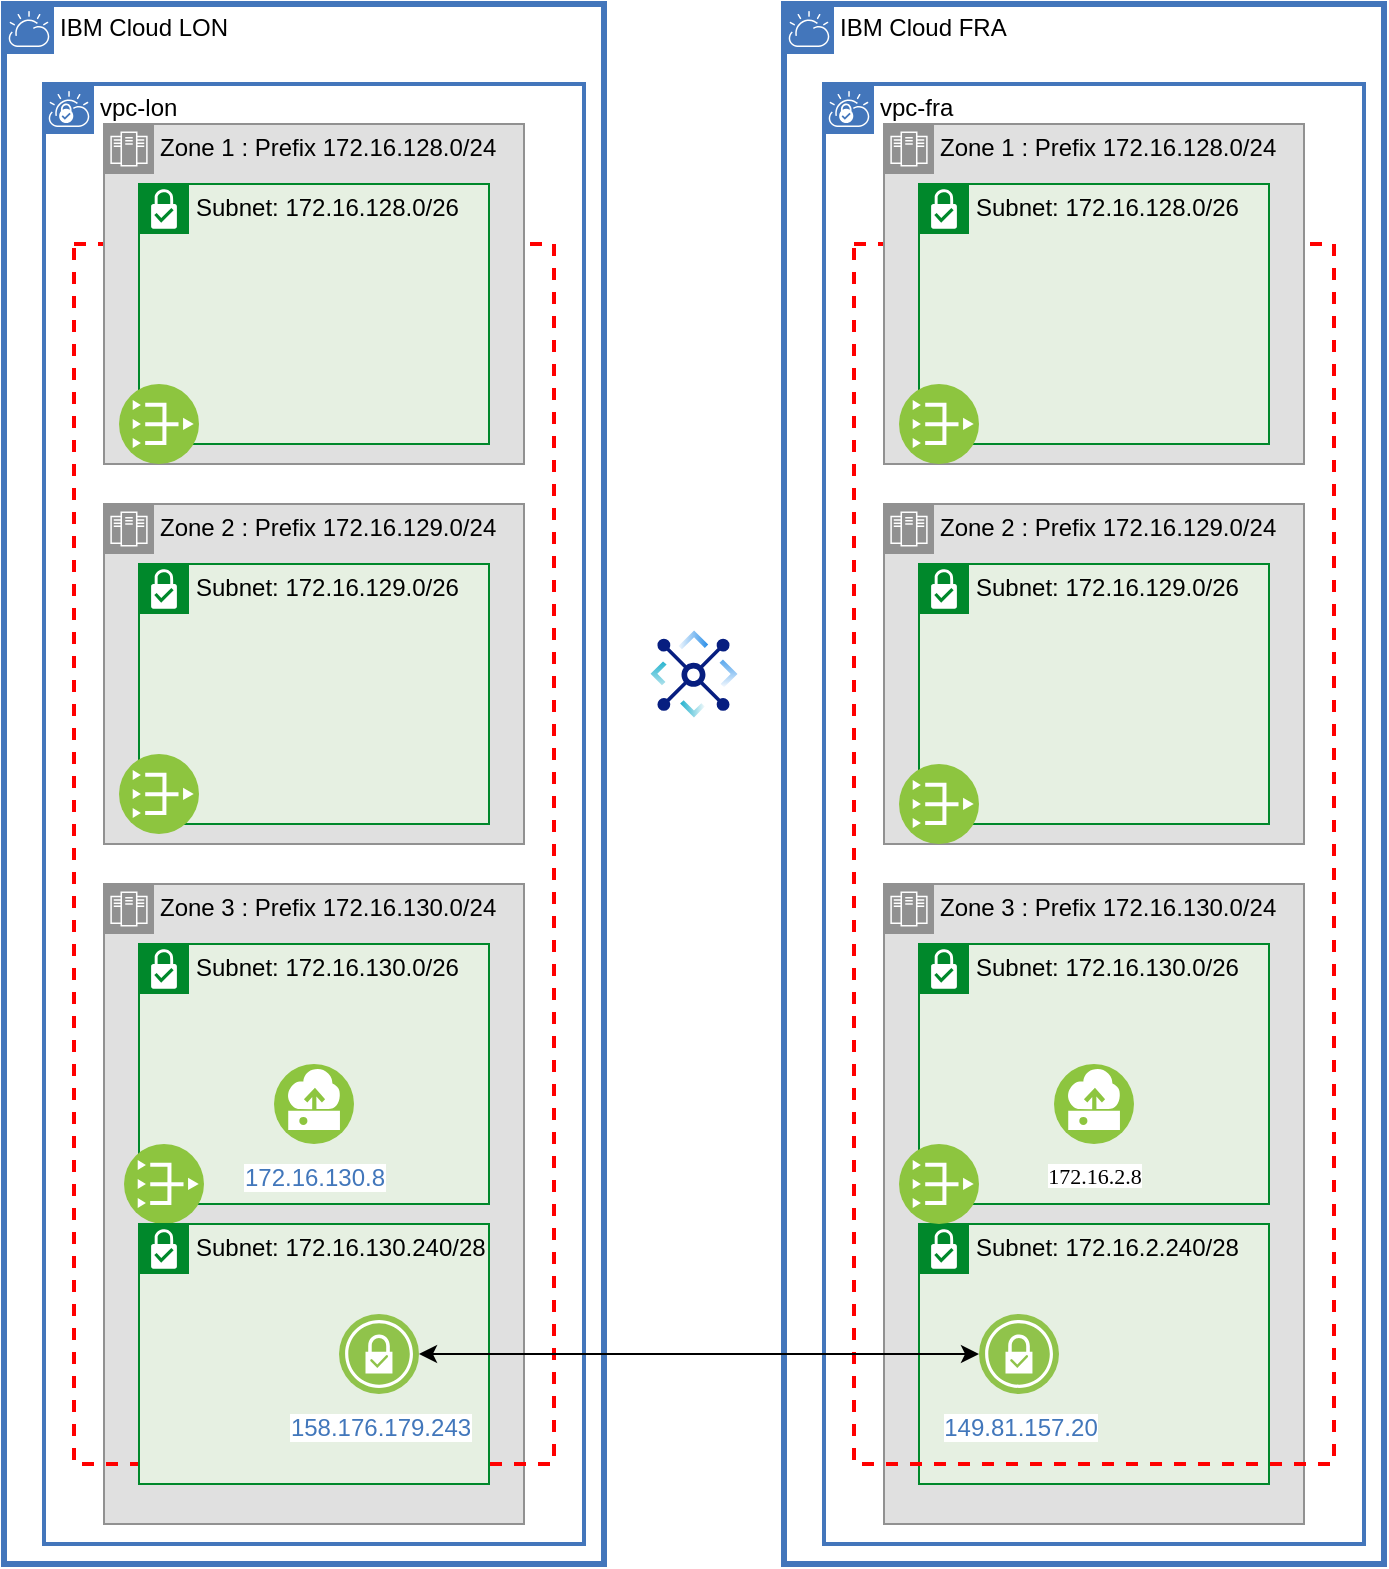 <mxfile version="13.7.3" type="device"><diagram id="C5RBs43oDa-KdzZeNtuy" name="Page-1"><mxGraphModel dx="1346" dy="769" grid="1" gridSize="10" guides="1" tooltips="1" connect="1" arrows="1" fold="1" page="1" pageScale="1" pageWidth="827" pageHeight="1169" math="0" shadow="0"><root><mxCell id="WIyWlLk6GJQsqaUBKTNV-0"/><mxCell id="WIyWlLk6GJQsqaUBKTNV-1" parent="WIyWlLk6GJQsqaUBKTNV-0"/><mxCell id="W1xzhbes7EURfECaBqBl-0" value="IBM Cloud LON" style="shape=mxgraph.ibm.box;prType=cloud;fontStyle=0;verticalAlign=top;align=left;spacingLeft=32;spacingTop=4;fillColor=none;rounded=0;whiteSpace=wrap;html=1;strokeColor=#4376BB;strokeWidth=3;dashed=0;container=1;spacing=-4;collapsible=0;expand=0;recursiveResize=0;" vertex="1" parent="WIyWlLk6GJQsqaUBKTNV-1"><mxGeometry x="50" y="10" width="300" height="780" as="geometry"/></mxCell><mxCell id="W1xzhbes7EURfECaBqBl-12" value="vpc-lon" style="shape=mxgraph.ibm.box;prType=vpc;fontStyle=0;verticalAlign=top;align=left;spacingLeft=32;spacingTop=4;fillColor=none;rounded=0;whiteSpace=wrap;html=1;strokeColor=#4376BB;strokeWidth=2;dashed=0;container=1;spacing=-4;collapsible=0;expand=0;recursiveResize=0;" vertex="1" parent="W1xzhbes7EURfECaBqBl-0"><mxGeometry x="20" y="40" width="270" height="730" as="geometry"/></mxCell><mxCell id="W1xzhbes7EURfECaBqBl-4" value="Zone 3 : Prefix 172.16.130.0/24" style="shape=mxgraph.ibm.box;prType=zone;fontStyle=0;verticalAlign=top;align=left;spacingLeft=32;spacingTop=4;fillColor=#E0E0E0;rounded=0;whiteSpace=wrap;html=1;strokeColor=#919191;strokeWidth=1;dashed=0;container=1;spacing=-4;collapsible=0;expand=0;recursiveResize=0;" vertex="1" parent="W1xzhbes7EURfECaBqBl-12"><mxGeometry x="30" y="400" width="210" height="320" as="geometry"/></mxCell><mxCell id="W1xzhbes7EURfECaBqBl-6" value="Subnet: 172.16.130.0/26" style="shape=mxgraph.ibm.box;prType=subnet;fontStyle=0;verticalAlign=top;align=left;spacingLeft=32;spacingTop=4;fillColor=#E6F0E2;rounded=0;whiteSpace=wrap;html=1;strokeColor=#00882B;strokeWidth=1;dashed=0;container=1;spacing=-4;collapsible=0;expand=0;recursiveResize=0;" vertex="1" parent="W1xzhbes7EURfECaBqBl-4"><mxGeometry x="17.5" y="30" width="175" height="130" as="geometry"/></mxCell><mxCell id="W1xzhbes7EURfECaBqBl-9" value="Security Group : lon-def-sg" style="fontStyle=0;verticalAlign=top;align=center;spacingTop=-2;fillColor=none;rounded=0;whiteSpace=wrap;html=1;strokeColor=#FF0000;strokeWidth=2;dashed=1;container=1;collapsible=0;expand=0;recursiveResize=0;" vertex="1" parent="W1xzhbes7EURfECaBqBl-6"><mxGeometry x="-32.5" y="-350" width="240" height="610" as="geometry"/></mxCell><mxCell id="W1xzhbes7EURfECaBqBl-10" value="172.16.130.8" style="aspect=fixed;perimeter=ellipsePerimeter;html=1;align=center;shadow=0;dashed=0;fontColor=#4277BB;labelBackgroundColor=#ffffff;fontSize=12;spacingTop=3;image;image=img/lib/ibm/vpc/Instance.svg;" vertex="1" parent="W1xzhbes7EURfECaBqBl-9"><mxGeometry x="100" y="410" width="40" height="40" as="geometry"/></mxCell><UserObject label="172.16.130.8" link="172.16.130.8" id="W1xzhbes7EURfECaBqBl-61"><mxCell style="text;whiteSpace=wrap;html=1;" vertex="1" parent="W1xzhbes7EURfECaBqBl-9"><mxGeometry x="55" y="20" width="100" height="30" as="geometry"/></mxCell></UserObject><mxCell id="W1xzhbes7EURfECaBqBl-81" value="" style="aspect=fixed;perimeter=ellipsePerimeter;html=1;align=center;shadow=0;dashed=0;fontColor=#4277BB;labelBackgroundColor=#ffffff;fontSize=12;spacingTop=3;image;image=img/lib/ibm/vpc/PublicGateway.svg;" vertex="1" parent="W1xzhbes7EURfECaBqBl-9"><mxGeometry x="25" y="450" width="40" height="40" as="geometry"/></mxCell><mxCell id="W1xzhbes7EURfECaBqBl-64" value="Subnet: 172.16.130.240/28" style="shape=mxgraph.ibm.box;prType=subnet;fontStyle=0;verticalAlign=top;align=left;spacingLeft=32;spacingTop=4;fillColor=#E6F0E2;rounded=0;whiteSpace=wrap;html=1;strokeColor=#00882B;strokeWidth=1;dashed=0;container=1;spacing=-4;collapsible=0;expand=0;recursiveResize=0;" vertex="1" parent="W1xzhbes7EURfECaBqBl-4"><mxGeometry x="17.5" y="170" width="175" height="130" as="geometry"/></mxCell><mxCell id="W1xzhbes7EURfECaBqBl-68" value="158.176.179.243" style="aspect=fixed;perimeter=ellipsePerimeter;html=1;align=center;shadow=0;dashed=0;fontColor=#4277BB;labelBackgroundColor=#ffffff;fontSize=12;spacingTop=3;image;image=img/lib/ibm/vpc/VPNGateway.svg;" vertex="1" parent="W1xzhbes7EURfECaBqBl-64"><mxGeometry x="100" y="45" width="40" height="40" as="geometry"/></mxCell><mxCell id="W1xzhbes7EURfECaBqBl-79" style="edgeStyle=none;rounded=0;orthogonalLoop=1;jettySize=auto;html=1;exitX=0.5;exitY=0;exitDx=0;exitDy=0;" edge="1" parent="W1xzhbes7EURfECaBqBl-4"><mxGeometry relative="1" as="geometry"><mxPoint x="160" y="130" as="sourcePoint"/><mxPoint x="160" y="130" as="targetPoint"/></mxGeometry></mxCell><mxCell id="W1xzhbes7EURfECaBqBl-25" value="Zone 1 : Prefix 172.16.128.0/24" style="shape=mxgraph.ibm.box;prType=zone;fontStyle=0;verticalAlign=top;align=left;spacingLeft=32;spacingTop=4;fillColor=#E0E0E0;rounded=0;whiteSpace=wrap;html=1;strokeColor=#919191;strokeWidth=1;dashed=0;container=1;spacing=-4;collapsible=0;expand=0;recursiveResize=0;" vertex="1" parent="W1xzhbes7EURfECaBqBl-12"><mxGeometry x="30" y="20" width="210" height="170" as="geometry"/></mxCell><mxCell id="W1xzhbes7EURfECaBqBl-26" value="Subnet: 172.16.128.0/26" style="shape=mxgraph.ibm.box;prType=subnet;fontStyle=0;verticalAlign=top;align=left;spacingLeft=32;spacingTop=4;fillColor=#E6F0E2;rounded=0;whiteSpace=wrap;html=1;strokeColor=#00882B;strokeWidth=1;dashed=0;container=1;spacing=-4;collapsible=0;expand=0;recursiveResize=0;" vertex="1" parent="W1xzhbes7EURfECaBqBl-25"><mxGeometry x="17.5" y="30" width="175" height="130" as="geometry"/></mxCell><mxCell id="W1xzhbes7EURfECaBqBl-78" value="" style="aspect=fixed;perimeter=ellipsePerimeter;html=1;align=center;shadow=0;dashed=0;fontColor=#4277BB;labelBackgroundColor=#ffffff;fontSize=12;spacingTop=3;image;image=img/lib/ibm/vpc/PublicGateway.svg;" vertex="1" parent="W1xzhbes7EURfECaBqBl-26"><mxGeometry x="-10" y="100" width="40" height="40" as="geometry"/></mxCell><mxCell id="W1xzhbes7EURfECaBqBl-18" value="Zone 2 : Prefix 172.16.129.0/24" style="shape=mxgraph.ibm.box;prType=zone;fontStyle=0;verticalAlign=top;align=left;spacingLeft=32;spacingTop=4;fillColor=#E0E0E0;rounded=0;whiteSpace=wrap;html=1;strokeColor=#919191;strokeWidth=1;dashed=0;container=1;spacing=-4;collapsible=0;expand=0;recursiveResize=0;" vertex="1" parent="W1xzhbes7EURfECaBqBl-12"><mxGeometry x="30" y="210" width="210" height="170" as="geometry"/></mxCell><mxCell id="W1xzhbes7EURfECaBqBl-19" value="Subnet: 172.16.129.0/26" style="shape=mxgraph.ibm.box;prType=subnet;fontStyle=0;verticalAlign=top;align=left;spacingLeft=32;spacingTop=4;fillColor=#E6F0E2;rounded=0;whiteSpace=wrap;html=1;strokeColor=#00882B;strokeWidth=1;dashed=0;container=1;spacing=-4;collapsible=0;expand=0;recursiveResize=0;" vertex="1" parent="W1xzhbes7EURfECaBqBl-18"><mxGeometry x="17.5" y="30" width="175" height="130" as="geometry"/></mxCell><mxCell id="W1xzhbes7EURfECaBqBl-77" value="" style="aspect=fixed;perimeter=ellipsePerimeter;html=1;align=center;shadow=0;dashed=0;fontColor=#4277BB;labelBackgroundColor=#ffffff;fontSize=12;spacingTop=3;image;image=img/lib/ibm/vpc/PublicGateway.svg;" vertex="1" parent="W1xzhbes7EURfECaBqBl-19"><mxGeometry x="-10" y="95" width="40" height="40" as="geometry"/></mxCell><mxCell id="W1xzhbes7EURfECaBqBl-32" value="IBM Cloud FRA" style="shape=mxgraph.ibm.box;prType=cloud;fontStyle=0;verticalAlign=top;align=left;spacingLeft=32;spacingTop=4;fillColor=none;rounded=0;whiteSpace=wrap;html=1;strokeColor=#4376BB;strokeWidth=3;dashed=0;container=1;spacing=-4;collapsible=0;expand=0;recursiveResize=0;" vertex="1" parent="WIyWlLk6GJQsqaUBKTNV-1"><mxGeometry x="440" y="10" width="300" height="780" as="geometry"/></mxCell><mxCell id="W1xzhbes7EURfECaBqBl-33" value="vpc-fra" style="shape=mxgraph.ibm.box;prType=vpc;fontStyle=0;verticalAlign=top;align=left;spacingLeft=32;spacingTop=4;fillColor=none;rounded=0;whiteSpace=wrap;html=1;strokeColor=#4376BB;strokeWidth=2;dashed=0;container=1;spacing=-4;collapsible=0;expand=0;recursiveResize=0;" vertex="1" parent="W1xzhbes7EURfECaBqBl-32"><mxGeometry x="20" y="40" width="270" height="730" as="geometry"/></mxCell><mxCell id="W1xzhbes7EURfECaBqBl-34" value="Zone 3 : Prefix 172.16.130.0/24" style="shape=mxgraph.ibm.box;prType=zone;fontStyle=0;verticalAlign=top;align=left;spacingLeft=32;spacingTop=4;fillColor=#E0E0E0;rounded=0;whiteSpace=wrap;html=1;strokeColor=#919191;strokeWidth=1;dashed=0;container=1;spacing=-4;collapsible=0;expand=0;recursiveResize=0;" vertex="1" parent="W1xzhbes7EURfECaBqBl-33"><mxGeometry x="30" y="400" width="210" height="320" as="geometry"/></mxCell><mxCell id="W1xzhbes7EURfECaBqBl-71" value="Subnet: 172.16.2.240/28" style="shape=mxgraph.ibm.box;prType=subnet;fontStyle=0;verticalAlign=top;align=left;spacingLeft=32;spacingTop=4;fillColor=#E6F0E2;rounded=0;whiteSpace=wrap;html=1;strokeColor=#00882B;strokeWidth=1;dashed=0;container=1;spacing=-4;collapsible=0;expand=0;recursiveResize=0;" vertex="1" parent="W1xzhbes7EURfECaBqBl-34"><mxGeometry x="17.5" y="170" width="175" height="130" as="geometry"/></mxCell><mxCell id="W1xzhbes7EURfECaBqBl-39" value="149.81.157.20" style="aspect=fixed;perimeter=ellipsePerimeter;html=1;align=center;shadow=0;dashed=0;fontColor=#4277BB;labelBackgroundColor=#ffffff;fontSize=12;spacingTop=3;image;image=img/lib/ibm/vpc/VPNGateway.svg;" vertex="1" parent="W1xzhbes7EURfECaBqBl-71"><mxGeometry x="30" y="45" width="40" height="40" as="geometry"/></mxCell><mxCell id="W1xzhbes7EURfECaBqBl-35" value="Subnet: 172.16.130.0/26" style="shape=mxgraph.ibm.box;prType=subnet;fontStyle=0;verticalAlign=top;align=left;spacingLeft=32;spacingTop=4;fillColor=#E6F0E2;rounded=0;whiteSpace=wrap;html=1;strokeColor=#00882B;strokeWidth=1;dashed=0;container=1;spacing=-4;collapsible=0;expand=0;recursiveResize=0;" vertex="1" parent="W1xzhbes7EURfECaBqBl-34"><mxGeometry x="17.5" y="30" width="175" height="130" as="geometry"/></mxCell><mxCell id="W1xzhbes7EURfECaBqBl-36" value="Security Group : fra-def-sg" style="fontStyle=0;verticalAlign=top;align=center;spacingTop=-2;fillColor=none;rounded=0;whiteSpace=wrap;html=1;strokeColor=#FF0000;strokeWidth=2;dashed=1;container=1;collapsible=0;expand=0;recursiveResize=0;" vertex="1" parent="W1xzhbes7EURfECaBqBl-35"><mxGeometry x="-32.5" y="-350" width="240" height="610" as="geometry"/></mxCell><mxCell id="W1xzhbes7EURfECaBqBl-37" value="&lt;p class=&quot;p1&quot; style=&quot;margin: 0px ; font-stretch: normal ; font-size: 11px ; line-height: normal ; font-family: &amp;#34;menlo&amp;#34; ; color: rgb(0 , 0 , 0)&quot;&gt;&lt;span class=&quot;s1&quot;&gt;172.16.2.8&lt;/span&gt;&lt;/p&gt;" style="aspect=fixed;perimeter=ellipsePerimeter;html=1;align=center;shadow=0;dashed=0;fontColor=#4277BB;labelBackgroundColor=#ffffff;fontSize=12;spacingTop=3;image;image=img/lib/ibm/vpc/Instance.svg;" vertex="1" parent="W1xzhbes7EURfECaBqBl-36"><mxGeometry x="100" y="410" width="40" height="40" as="geometry"/></mxCell><mxCell id="W1xzhbes7EURfECaBqBl-38" value="" style="aspect=fixed;perimeter=ellipsePerimeter;html=1;align=center;shadow=0;dashed=0;fontColor=#4277BB;labelBackgroundColor=#ffffff;fontSize=12;spacingTop=3;image;image=img/lib/ibm/vpc/Instance.svg;" vertex="1" parent="W1xzhbes7EURfECaBqBl-36"><mxGeometry x="145" y="30" width="40" height="40" as="geometry"/></mxCell><mxCell id="W1xzhbes7EURfECaBqBl-40" value="" style="aspect=fixed;perimeter=ellipsePerimeter;html=1;align=center;shadow=0;dashed=0;fontColor=#4277BB;labelBackgroundColor=#ffffff;fontSize=12;spacingTop=3;image;image=img/lib/ibm/vpc/PublicGateway.svg;" vertex="1" parent="W1xzhbes7EURfECaBqBl-36"><mxGeometry x="22.5" y="55" width="40" height="40" as="geometry"/></mxCell><UserObject label="172.16.2.8" link="172.16.2.8" id="W1xzhbes7EURfECaBqBl-59"><mxCell style="text;whiteSpace=wrap;html=1;" vertex="1" parent="W1xzhbes7EURfECaBqBl-36"><mxGeometry x="132.5" y="20" width="80" height="30" as="geometry"/></mxCell></UserObject><mxCell id="W1xzhbes7EURfECaBqBl-82" value="" style="aspect=fixed;perimeter=ellipsePerimeter;html=1;align=center;shadow=0;dashed=0;fontColor=#4277BB;labelBackgroundColor=#ffffff;fontSize=12;spacingTop=3;image;image=img/lib/ibm/vpc/PublicGateway.svg;" vertex="1" parent="W1xzhbes7EURfECaBqBl-36"><mxGeometry x="22.5" y="450" width="40" height="40" as="geometry"/></mxCell><mxCell id="W1xzhbes7EURfECaBqBl-41" value="Zone 2 : Prefix 172.16.129.0/24" style="shape=mxgraph.ibm.box;prType=zone;fontStyle=0;verticalAlign=top;align=left;spacingLeft=32;spacingTop=4;fillColor=#E0E0E0;rounded=0;whiteSpace=wrap;html=1;strokeColor=#919191;strokeWidth=1;dashed=0;container=1;spacing=-4;collapsible=0;expand=0;recursiveResize=0;" vertex="1" parent="W1xzhbes7EURfECaBqBl-33"><mxGeometry x="30" y="210" width="210" height="170" as="geometry"/></mxCell><mxCell id="W1xzhbes7EURfECaBqBl-42" value="Subnet: 172.16.129.0/26" style="shape=mxgraph.ibm.box;prType=subnet;fontStyle=0;verticalAlign=top;align=left;spacingLeft=32;spacingTop=4;fillColor=#E6F0E2;rounded=0;whiteSpace=wrap;html=1;strokeColor=#00882B;strokeWidth=1;dashed=0;container=1;spacing=-4;collapsible=0;expand=0;recursiveResize=0;" vertex="1" parent="W1xzhbes7EURfECaBqBl-41"><mxGeometry x="17.5" y="30" width="175" height="130" as="geometry"/></mxCell><mxCell id="W1xzhbes7EURfECaBqBl-80" value="" style="aspect=fixed;perimeter=ellipsePerimeter;html=1;align=center;shadow=0;dashed=0;fontColor=#4277BB;labelBackgroundColor=#ffffff;fontSize=12;spacingTop=3;image;image=img/lib/ibm/vpc/PublicGateway.svg;" vertex="1" parent="W1xzhbes7EURfECaBqBl-42"><mxGeometry x="-10" y="100" width="40" height="40" as="geometry"/></mxCell><mxCell id="W1xzhbes7EURfECaBqBl-45" value="Zone 1 : Prefix 172.16.128.0/24" style="shape=mxgraph.ibm.box;prType=zone;fontStyle=0;verticalAlign=top;align=left;spacingLeft=32;spacingTop=4;fillColor=#E0E0E0;rounded=0;whiteSpace=wrap;html=1;strokeColor=#919191;strokeWidth=1;dashed=0;container=1;spacing=-4;collapsible=0;expand=0;recursiveResize=0;" vertex="1" parent="W1xzhbes7EURfECaBqBl-33"><mxGeometry x="30" y="20" width="210" height="170" as="geometry"/></mxCell><mxCell id="W1xzhbes7EURfECaBqBl-46" value="Subnet: 172.16.128.0/26" style="shape=mxgraph.ibm.box;prType=subnet;fontStyle=0;verticalAlign=top;align=left;spacingLeft=32;spacingTop=4;fillColor=#E6F0E2;rounded=0;whiteSpace=wrap;html=1;strokeColor=#00882B;strokeWidth=1;dashed=0;container=1;spacing=-4;collapsible=0;expand=0;recursiveResize=0;" vertex="1" parent="W1xzhbes7EURfECaBqBl-45"><mxGeometry x="17.5" y="30" width="175" height="130" as="geometry"/></mxCell><mxCell id="W1xzhbes7EURfECaBqBl-83" value="" style="aspect=fixed;perimeter=ellipsePerimeter;html=1;align=center;shadow=0;dashed=0;fontColor=#4277BB;labelBackgroundColor=#ffffff;fontSize=12;spacingTop=3;image;image=img/lib/ibm/vpc/PublicGateway.svg;" vertex="1" parent="W1xzhbes7EURfECaBqBl-46"><mxGeometry x="-10" y="100" width="40" height="40" as="geometry"/></mxCell><mxCell id="W1xzhbes7EURfECaBqBl-51" value="" style="endArrow=classic;startArrow=classic;html=1;exitX=1;exitY=0.5;exitDx=0;exitDy=0;entryX=0;entryY=0.5;entryDx=0;entryDy=0;" edge="1" parent="WIyWlLk6GJQsqaUBKTNV-1" source="W1xzhbes7EURfECaBqBl-68" target="W1xzhbes7EURfECaBqBl-39"><mxGeometry width="50" height="50" relative="1" as="geometry"><mxPoint x="270" y="570" as="sourcePoint"/><mxPoint x="430" y="330" as="targetPoint"/></mxGeometry></mxCell><mxCell id="W1xzhbes7EURfECaBqBl-52" value="" style="aspect=fixed;perimeter=ellipsePerimeter;html=1;align=center;shadow=0;dashed=0;fontColor=#4277BB;labelBackgroundColor=#ffffff;fontSize=12;spacingTop=3;image;image=img/lib/ibm/vpc/TransitGateway.svg;" vertex="1" parent="WIyWlLk6GJQsqaUBKTNV-1"><mxGeometry x="370" y="320" width="50" height="50" as="geometry"/></mxCell></root></mxGraphModel></diagram></mxfile>